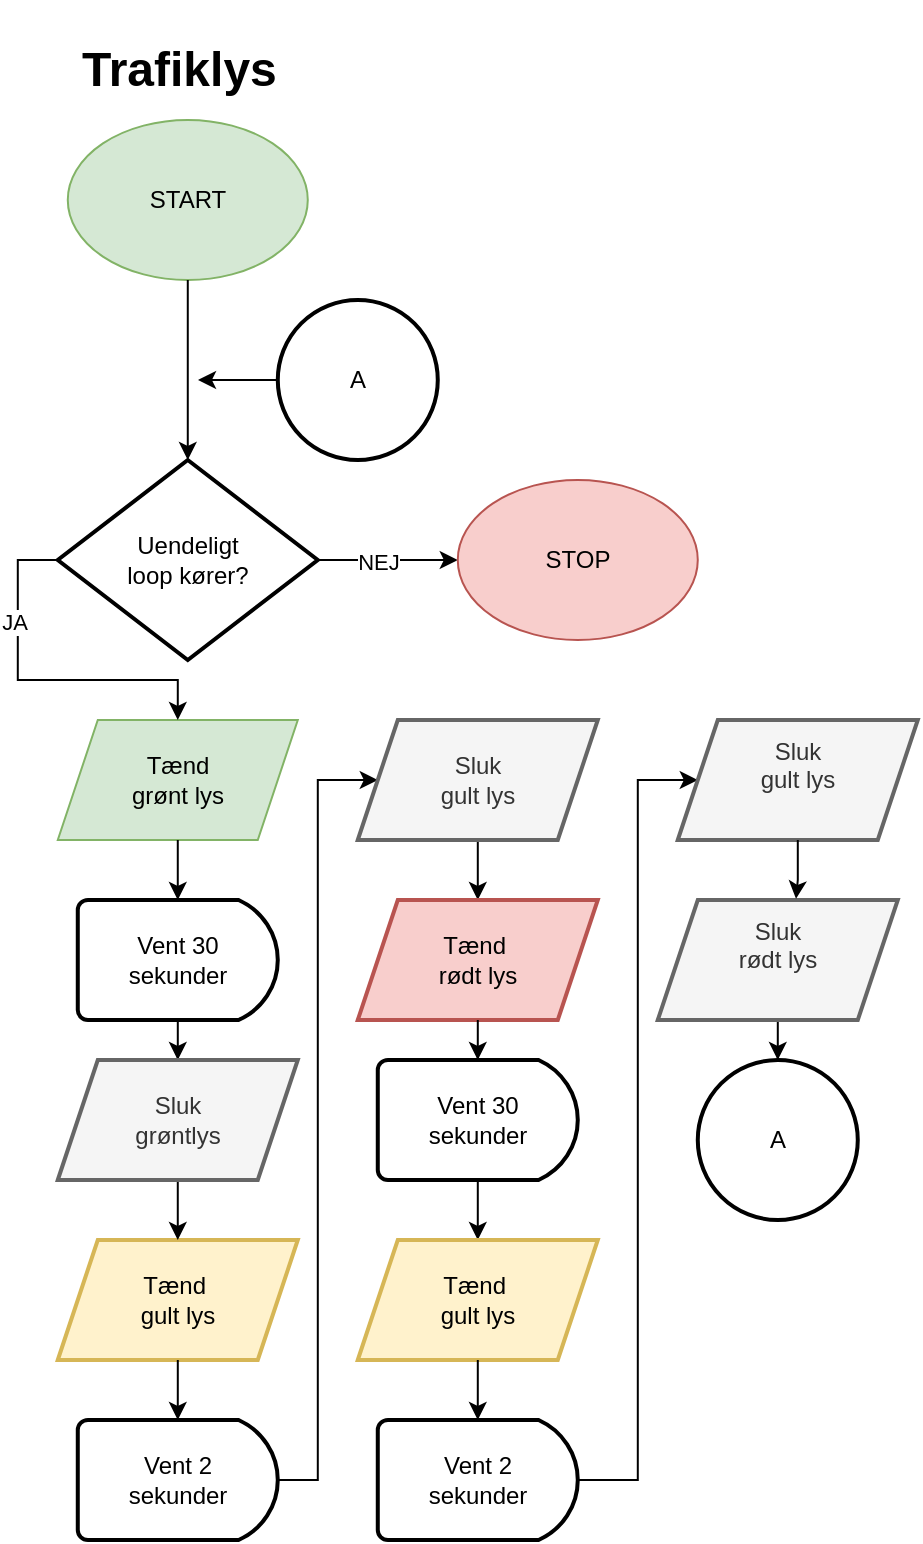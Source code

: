 <mxfile version="24.7.17">
  <diagram name="Side-1" id="1E4JYAdEEesgWyl9VznJ">
    <mxGraphModel dx="1676" dy="2004" grid="1" gridSize="10" guides="1" tooltips="1" connect="1" arrows="1" fold="1" page="1" pageScale="1" pageWidth="850" pageHeight="1100" math="0" shadow="0">
      <root>
        <mxCell id="0" />
        <mxCell id="1" parent="0" />
        <mxCell id="pf6uVV3wTZ-CVKDdsqVK-1" value="&lt;br&gt;&lt;h1 style=&quot;margin-top: 0px;&quot;&gt;Trafiklys&lt;/h1&gt;" style="text;html=1;whiteSpace=wrap;overflow=hidden;rounded=0;" vertex="1" parent="1">
          <mxGeometry x="59.89" y="-130" width="120" height="70" as="geometry" />
        </mxCell>
        <mxCell id="pf6uVV3wTZ-CVKDdsqVK-2" value="START" style="ellipse;whiteSpace=wrap;html=1;fillColor=#d5e8d4;strokeColor=#82b366;" vertex="1" parent="1">
          <mxGeometry x="54.89" y="-70" width="120" height="80" as="geometry" />
        </mxCell>
        <mxCell id="pf6uVV3wTZ-CVKDdsqVK-3" value="&lt;div&gt;Tænd&lt;/div&gt;&lt;div&gt;grønt lys&lt;br&gt;&lt;/div&gt;" style="shape=parallelogram;perimeter=parallelogramPerimeter;whiteSpace=wrap;html=1;fixedSize=1;fillColor=#d5e8d4;strokeColor=#82b366;" vertex="1" parent="1">
          <mxGeometry x="49.89" y="230" width="120" height="60" as="geometry" />
        </mxCell>
        <mxCell id="pf6uVV3wTZ-CVKDdsqVK-10" value="" style="edgeStyle=orthogonalEdgeStyle;rounded=0;orthogonalLoop=1;jettySize=auto;html=1;" edge="1" parent="1" source="pf6uVV3wTZ-CVKDdsqVK-5" target="pf6uVV3wTZ-CVKDdsqVK-9">
          <mxGeometry relative="1" as="geometry" />
        </mxCell>
        <mxCell id="pf6uVV3wTZ-CVKDdsqVK-5" value="&lt;div&gt;Vent 30&lt;/div&gt;&lt;div&gt;sekunder&lt;br&gt;&lt;/div&gt;" style="strokeWidth=2;html=1;shape=mxgraph.flowchart.delay;whiteSpace=wrap;" vertex="1" parent="1">
          <mxGeometry x="59.89" y="320" width="100" height="60" as="geometry" />
        </mxCell>
        <mxCell id="pf6uVV3wTZ-CVKDdsqVK-6" style="edgeStyle=orthogonalEdgeStyle;rounded=0;orthogonalLoop=1;jettySize=auto;html=1;exitX=0.5;exitY=1;exitDx=0;exitDy=0;entryX=0.5;entryY=0;entryDx=0;entryDy=0;entryPerimeter=0;" edge="1" parent="1" source="pf6uVV3wTZ-CVKDdsqVK-3" target="pf6uVV3wTZ-CVKDdsqVK-5">
          <mxGeometry relative="1" as="geometry" />
        </mxCell>
        <mxCell id="pf6uVV3wTZ-CVKDdsqVK-7" value="&lt;div&gt;Tænd&amp;nbsp;&lt;/div&gt;&lt;div&gt;gult lys&lt;/div&gt;" style="shape=parallelogram;perimeter=parallelogramPerimeter;whiteSpace=wrap;html=1;fixedSize=1;strokeWidth=2;fillColor=#fff2cc;strokeColor=#d6b656;" vertex="1" parent="1">
          <mxGeometry x="49.89" y="490" width="120" height="60" as="geometry" />
        </mxCell>
        <mxCell id="pf6uVV3wTZ-CVKDdsqVK-11" style="edgeStyle=orthogonalEdgeStyle;rounded=0;orthogonalLoop=1;jettySize=auto;html=1;exitX=0.5;exitY=1;exitDx=0;exitDy=0;entryX=0.5;entryY=0;entryDx=0;entryDy=0;" edge="1" parent="1" source="pf6uVV3wTZ-CVKDdsqVK-9" target="pf6uVV3wTZ-CVKDdsqVK-7">
          <mxGeometry relative="1" as="geometry" />
        </mxCell>
        <mxCell id="pf6uVV3wTZ-CVKDdsqVK-9" value="&lt;div&gt;Sluk&lt;/div&gt;&lt;div&gt;grøntlys&lt;br&gt;&lt;/div&gt;" style="shape=parallelogram;perimeter=parallelogramPerimeter;whiteSpace=wrap;html=1;fixedSize=1;strokeWidth=2;fillColor=#f5f5f5;fontColor=#333333;strokeColor=#666666;" vertex="1" parent="1">
          <mxGeometry x="49.89" y="400" width="120" height="60" as="geometry" />
        </mxCell>
        <mxCell id="pf6uVV3wTZ-CVKDdsqVK-17" value="" style="edgeStyle=orthogonalEdgeStyle;rounded=0;orthogonalLoop=1;jettySize=auto;html=1;entryX=0;entryY=0.5;entryDx=0;entryDy=0;" edge="1" parent="1" source="pf6uVV3wTZ-CVKDdsqVK-12" target="pf6uVV3wTZ-CVKDdsqVK-16">
          <mxGeometry relative="1" as="geometry">
            <Array as="points">
              <mxPoint x="179.89" y="610" />
              <mxPoint x="179.89" y="260" />
            </Array>
          </mxGeometry>
        </mxCell>
        <mxCell id="pf6uVV3wTZ-CVKDdsqVK-12" value="&lt;div&gt;Vent 2&lt;/div&gt;&lt;div&gt;sekunder&lt;br&gt;&lt;/div&gt;" style="strokeWidth=2;html=1;shape=mxgraph.flowchart.delay;whiteSpace=wrap;" vertex="1" parent="1">
          <mxGeometry x="59.89" y="580" width="100" height="60" as="geometry" />
        </mxCell>
        <mxCell id="pf6uVV3wTZ-CVKDdsqVK-13" style="edgeStyle=orthogonalEdgeStyle;rounded=0;orthogonalLoop=1;jettySize=auto;html=1;entryX=0.5;entryY=0;entryDx=0;entryDy=0;entryPerimeter=0;" edge="1" parent="1" source="pf6uVV3wTZ-CVKDdsqVK-7" target="pf6uVV3wTZ-CVKDdsqVK-12">
          <mxGeometry relative="1" as="geometry" />
        </mxCell>
        <mxCell id="pf6uVV3wTZ-CVKDdsqVK-19" value="" style="edgeStyle=orthogonalEdgeStyle;rounded=0;orthogonalLoop=1;jettySize=auto;html=1;" edge="1" parent="1" source="pf6uVV3wTZ-CVKDdsqVK-16" target="pf6uVV3wTZ-CVKDdsqVK-18">
          <mxGeometry relative="1" as="geometry" />
        </mxCell>
        <mxCell id="pf6uVV3wTZ-CVKDdsqVK-16" value="&lt;br&gt;&lt;div&gt;Sluk&lt;br&gt;&lt;/div&gt;&lt;div&gt;gult lys&lt;/div&gt;&lt;div&gt;&lt;br/&gt;&lt;/div&gt;" style="shape=parallelogram;perimeter=parallelogramPerimeter;whiteSpace=wrap;html=1;fixedSize=1;strokeWidth=2;fillColor=#f5f5f5;fontColor=#333333;strokeColor=#666666;" vertex="1" parent="1">
          <mxGeometry x="199.89" y="230" width="120" height="60" as="geometry" />
        </mxCell>
        <mxCell id="pf6uVV3wTZ-CVKDdsqVK-18" value="&lt;div&gt;Tænd&amp;nbsp;&lt;/div&gt;&lt;div&gt;rødt lys&lt;/div&gt;" style="shape=parallelogram;perimeter=parallelogramPerimeter;whiteSpace=wrap;html=1;fixedSize=1;strokeWidth=2;fillColor=#f8cecc;strokeColor=#b85450;" vertex="1" parent="1">
          <mxGeometry x="199.89" y="320" width="120" height="60" as="geometry" />
        </mxCell>
        <mxCell id="pf6uVV3wTZ-CVKDdsqVK-23" style="edgeStyle=orthogonalEdgeStyle;rounded=0;orthogonalLoop=1;jettySize=auto;html=1;entryX=0.5;entryY=0;entryDx=0;entryDy=0;" edge="1" parent="1" source="pf6uVV3wTZ-CVKDdsqVK-20" target="pf6uVV3wTZ-CVKDdsqVK-22">
          <mxGeometry relative="1" as="geometry" />
        </mxCell>
        <mxCell id="pf6uVV3wTZ-CVKDdsqVK-20" value="&lt;div&gt;Vent 30&lt;/div&gt;&lt;div&gt;sekunder&lt;br&gt;&lt;/div&gt;" style="strokeWidth=2;html=1;shape=mxgraph.flowchart.delay;whiteSpace=wrap;" vertex="1" parent="1">
          <mxGeometry x="209.89" y="400" width="100" height="60" as="geometry" />
        </mxCell>
        <mxCell id="pf6uVV3wTZ-CVKDdsqVK-21" style="edgeStyle=orthogonalEdgeStyle;rounded=0;orthogonalLoop=1;jettySize=auto;html=1;entryX=0.5;entryY=0;entryDx=0;entryDy=0;entryPerimeter=0;" edge="1" parent="1" source="pf6uVV3wTZ-CVKDdsqVK-18" target="pf6uVV3wTZ-CVKDdsqVK-20">
          <mxGeometry relative="1" as="geometry" />
        </mxCell>
        <mxCell id="pf6uVV3wTZ-CVKDdsqVK-22" value="&lt;div&gt;Tænd&amp;nbsp;&lt;/div&gt;&lt;div&gt;gult lys&lt;/div&gt;" style="shape=parallelogram;perimeter=parallelogramPerimeter;whiteSpace=wrap;html=1;fixedSize=1;strokeWidth=2;fillColor=#fff2cc;strokeColor=#d6b656;" vertex="1" parent="1">
          <mxGeometry x="199.89" y="490" width="120" height="60" as="geometry" />
        </mxCell>
        <mxCell id="pf6uVV3wTZ-CVKDdsqVK-27" value="" style="edgeStyle=orthogonalEdgeStyle;rounded=0;orthogonalLoop=1;jettySize=auto;html=1;" edge="1" parent="1" source="pf6uVV3wTZ-CVKDdsqVK-24" target="pf6uVV3wTZ-CVKDdsqVK-26">
          <mxGeometry relative="1" as="geometry">
            <Array as="points">
              <mxPoint x="339.89" y="610" />
              <mxPoint x="339.89" y="260" />
            </Array>
          </mxGeometry>
        </mxCell>
        <mxCell id="pf6uVV3wTZ-CVKDdsqVK-24" value="&lt;div&gt;Vent 2&lt;/div&gt;&lt;div&gt;sekunder&lt;br&gt;&lt;/div&gt;" style="strokeWidth=2;html=1;shape=mxgraph.flowchart.delay;whiteSpace=wrap;" vertex="1" parent="1">
          <mxGeometry x="209.89" y="580" width="100" height="60" as="geometry" />
        </mxCell>
        <mxCell id="pf6uVV3wTZ-CVKDdsqVK-25" style="edgeStyle=orthogonalEdgeStyle;rounded=0;orthogonalLoop=1;jettySize=auto;html=1;entryX=0.5;entryY=0;entryDx=0;entryDy=0;entryPerimeter=0;" edge="1" parent="1" source="pf6uVV3wTZ-CVKDdsqVK-22" target="pf6uVV3wTZ-CVKDdsqVK-24">
          <mxGeometry relative="1" as="geometry" />
        </mxCell>
        <mxCell id="pf6uVV3wTZ-CVKDdsqVK-26" value="&lt;br&gt;&lt;div&gt;Sluk&lt;br&gt;&lt;/div&gt;&lt;div&gt;gult lys&lt;/div&gt;&lt;div&gt;&lt;br&gt;&lt;br&gt;&lt;/div&gt;" style="shape=parallelogram;perimeter=parallelogramPerimeter;whiteSpace=wrap;html=1;fixedSize=1;strokeWidth=2;fillColor=#f5f5f5;fontColor=#333333;strokeColor=#666666;" vertex="1" parent="1">
          <mxGeometry x="359.89" y="230" width="120" height="60" as="geometry" />
        </mxCell>
        <mxCell id="pf6uVV3wTZ-CVKDdsqVK-48" value="" style="edgeStyle=orthogonalEdgeStyle;rounded=0;orthogonalLoop=1;jettySize=auto;html=1;" edge="1" parent="1" source="pf6uVV3wTZ-CVKDdsqVK-28" target="pf6uVV3wTZ-CVKDdsqVK-47">
          <mxGeometry relative="1" as="geometry" />
        </mxCell>
        <mxCell id="pf6uVV3wTZ-CVKDdsqVK-28" value="&lt;br&gt;&lt;div&gt;Sluk&lt;br&gt;&lt;/div&gt;&lt;div&gt;rødt lys&lt;/div&gt;&lt;div&gt;&lt;br&gt;&lt;br&gt;&lt;/div&gt;" style="shape=parallelogram;perimeter=parallelogramPerimeter;whiteSpace=wrap;html=1;fixedSize=1;strokeWidth=2;fillColor=#f5f5f5;fontColor=#333333;strokeColor=#666666;" vertex="1" parent="1">
          <mxGeometry x="349.89" y="320" width="120" height="60" as="geometry" />
        </mxCell>
        <mxCell id="pf6uVV3wTZ-CVKDdsqVK-30" style="edgeStyle=orthogonalEdgeStyle;rounded=0;orthogonalLoop=1;jettySize=auto;html=1;entryX=0.576;entryY=-0.01;entryDx=0;entryDy=0;entryPerimeter=0;" edge="1" parent="1" source="pf6uVV3wTZ-CVKDdsqVK-26" target="pf6uVV3wTZ-CVKDdsqVK-28">
          <mxGeometry relative="1" as="geometry" />
        </mxCell>
        <mxCell id="pf6uVV3wTZ-CVKDdsqVK-41" style="edgeStyle=orthogonalEdgeStyle;rounded=0;orthogonalLoop=1;jettySize=auto;html=1;exitX=0;exitY=0.5;exitDx=0;exitDy=0;exitPerimeter=0;entryX=0.5;entryY=0;entryDx=0;entryDy=0;" edge="1" parent="1" source="pf6uVV3wTZ-CVKDdsqVK-39" target="pf6uVV3wTZ-CVKDdsqVK-3">
          <mxGeometry relative="1" as="geometry">
            <Array as="points">
              <mxPoint x="29.89" y="150" />
              <mxPoint x="29.89" y="210" />
              <mxPoint x="109.89" y="210" />
            </Array>
          </mxGeometry>
        </mxCell>
        <mxCell id="pf6uVV3wTZ-CVKDdsqVK-42" value="JA" style="edgeLabel;html=1;align=center;verticalAlign=middle;resizable=0;points=[];" vertex="1" connectable="0" parent="pf6uVV3wTZ-CVKDdsqVK-41">
          <mxGeometry x="-0.433" y="-2" relative="1" as="geometry">
            <mxPoint as="offset" />
          </mxGeometry>
        </mxCell>
        <mxCell id="pf6uVV3wTZ-CVKDdsqVK-45" style="edgeStyle=orthogonalEdgeStyle;rounded=0;orthogonalLoop=1;jettySize=auto;html=1;" edge="1" parent="1" source="pf6uVV3wTZ-CVKDdsqVK-39" target="pf6uVV3wTZ-CVKDdsqVK-44">
          <mxGeometry relative="1" as="geometry" />
        </mxCell>
        <mxCell id="pf6uVV3wTZ-CVKDdsqVK-46" value="NEJ" style="edgeLabel;html=1;align=center;verticalAlign=middle;resizable=0;points=[];" vertex="1" connectable="0" parent="pf6uVV3wTZ-CVKDdsqVK-45">
          <mxGeometry x="-0.154" y="-1" relative="1" as="geometry">
            <mxPoint as="offset" />
          </mxGeometry>
        </mxCell>
        <mxCell id="pf6uVV3wTZ-CVKDdsqVK-39" value="&lt;div&gt;Uendeligt&lt;/div&gt;&lt;div&gt;loop kører?&lt;br&gt;&lt;/div&gt;" style="strokeWidth=2;html=1;shape=mxgraph.flowchart.decision;whiteSpace=wrap;" vertex="1" parent="1">
          <mxGeometry x="49.89" y="100" width="130" height="100" as="geometry" />
        </mxCell>
        <mxCell id="pf6uVV3wTZ-CVKDdsqVK-43" style="edgeStyle=orthogonalEdgeStyle;rounded=0;orthogonalLoop=1;jettySize=auto;html=1;entryX=0.5;entryY=0;entryDx=0;entryDy=0;entryPerimeter=0;" edge="1" parent="1" source="pf6uVV3wTZ-CVKDdsqVK-2" target="pf6uVV3wTZ-CVKDdsqVK-39">
          <mxGeometry relative="1" as="geometry" />
        </mxCell>
        <mxCell id="pf6uVV3wTZ-CVKDdsqVK-44" value="STOP" style="ellipse;whiteSpace=wrap;html=1;fillColor=#f8cecc;strokeColor=#b85450;" vertex="1" parent="1">
          <mxGeometry x="249.89" y="110" width="120" height="80" as="geometry" />
        </mxCell>
        <mxCell id="pf6uVV3wTZ-CVKDdsqVK-47" value="A" style="ellipse;whiteSpace=wrap;html=1;strokeWidth=2;" vertex="1" parent="1">
          <mxGeometry x="369.89" y="400" width="80" height="80" as="geometry" />
        </mxCell>
        <mxCell id="pf6uVV3wTZ-CVKDdsqVK-51" style="edgeStyle=orthogonalEdgeStyle;rounded=0;orthogonalLoop=1;jettySize=auto;html=1;" edge="1" parent="1" source="pf6uVV3wTZ-CVKDdsqVK-49">
          <mxGeometry relative="1" as="geometry">
            <mxPoint x="120" y="60" as="targetPoint" />
          </mxGeometry>
        </mxCell>
        <mxCell id="pf6uVV3wTZ-CVKDdsqVK-49" value="A" style="ellipse;whiteSpace=wrap;html=1;strokeWidth=2;" vertex="1" parent="1">
          <mxGeometry x="159.89" y="20" width="80" height="80" as="geometry" />
        </mxCell>
      </root>
    </mxGraphModel>
  </diagram>
</mxfile>

